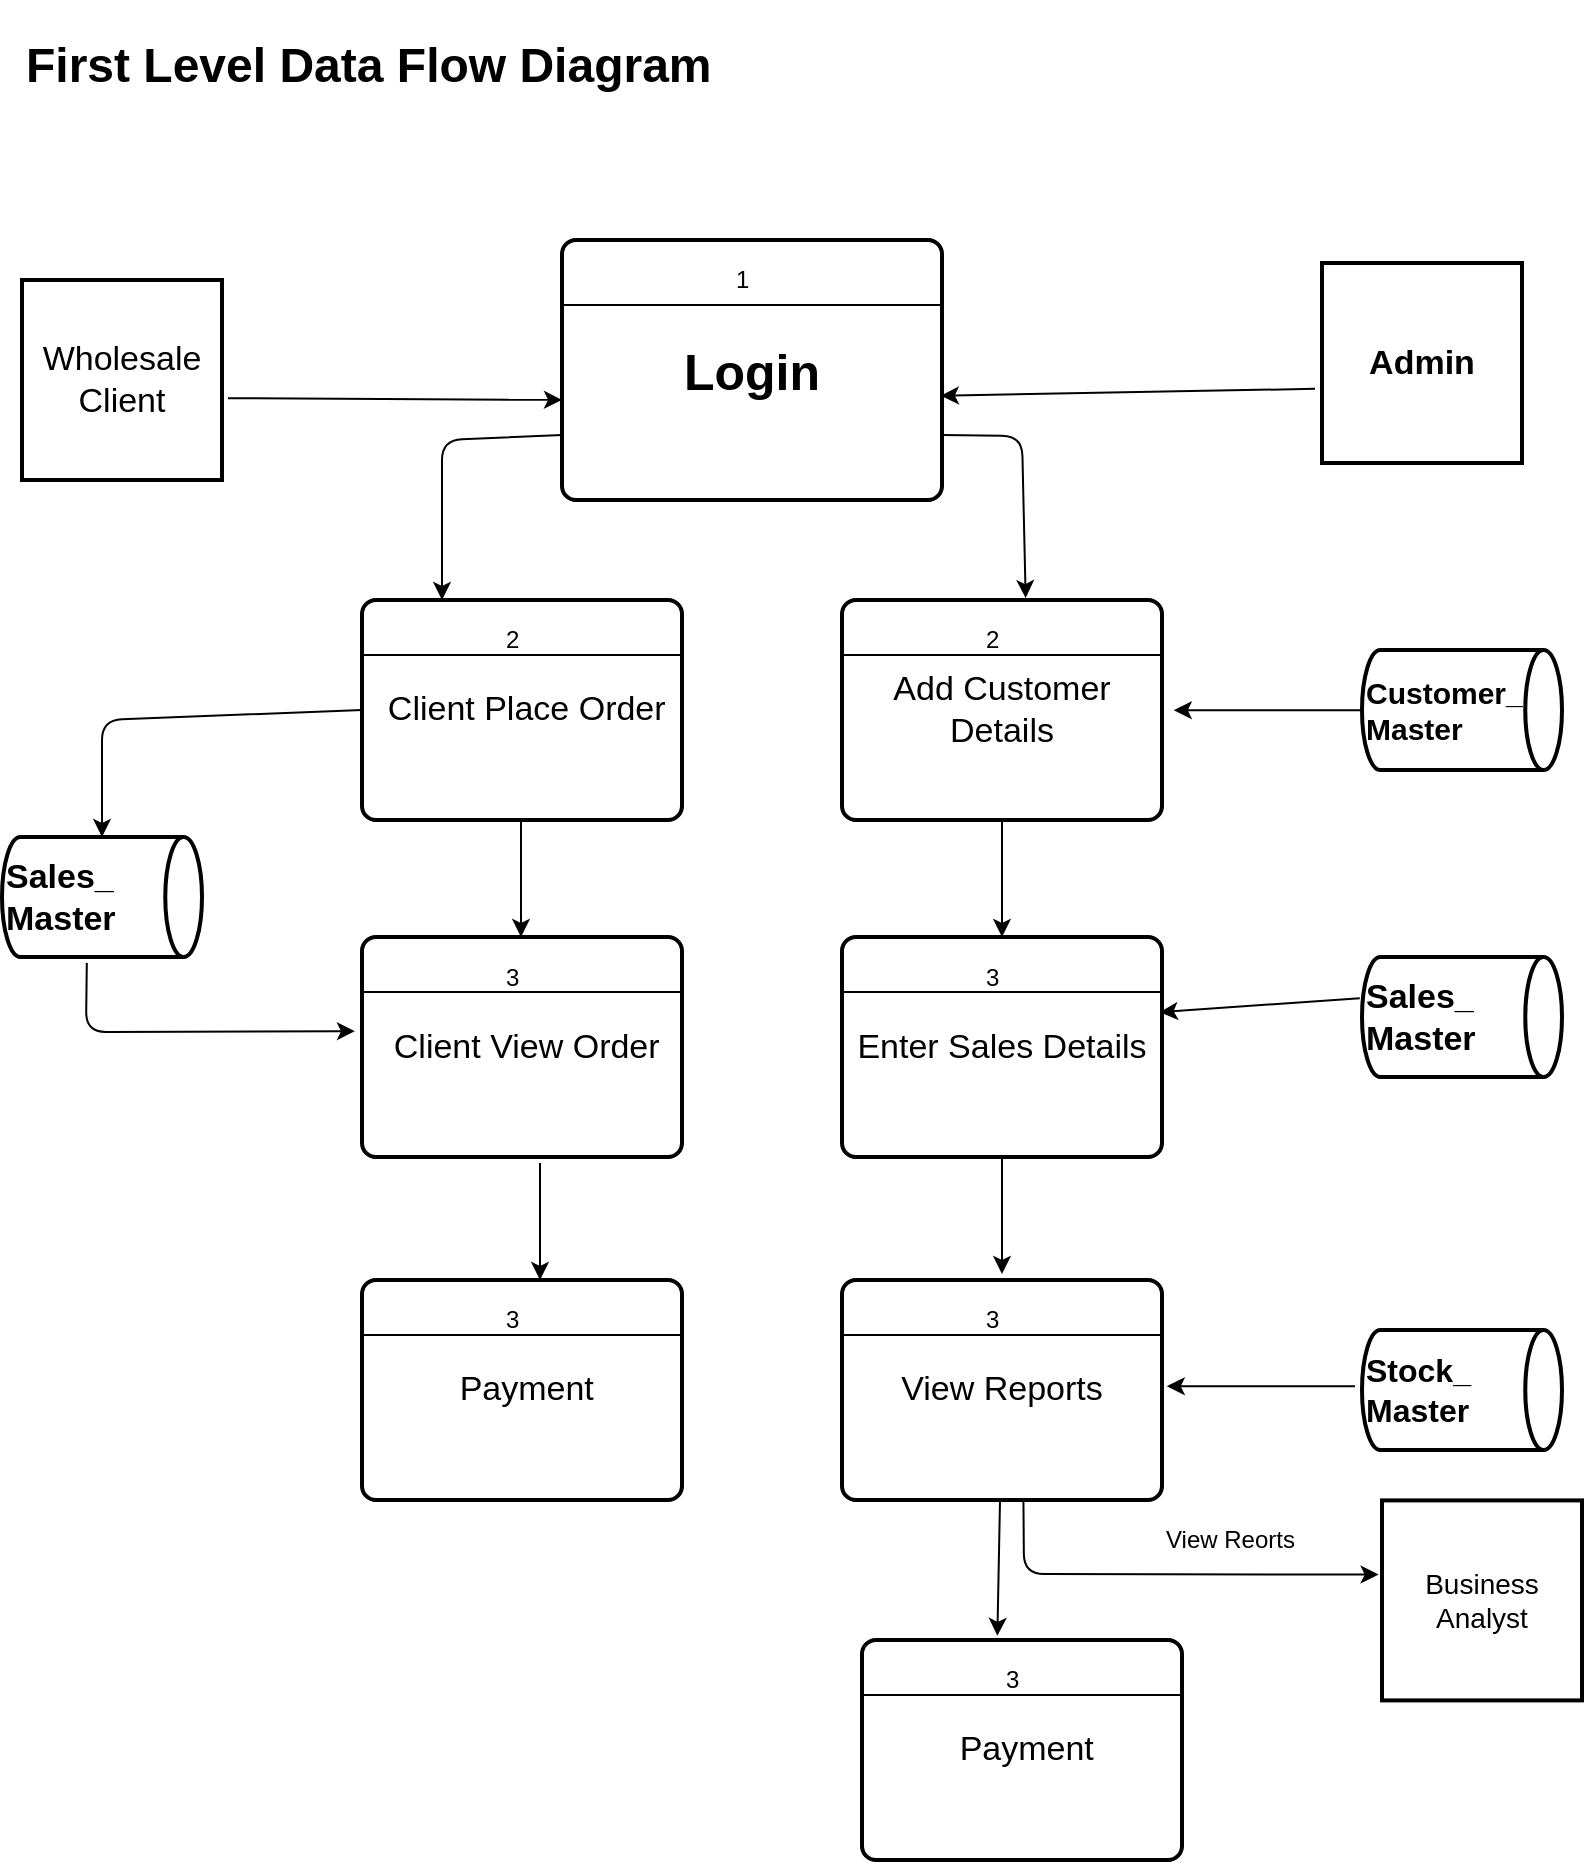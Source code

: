 <mxfile pages="1" version="11.2.4" type="device"><diagram id="76w3Qng4jmxBExW50t0-" name="Page-1"><mxGraphModel dx="1127" dy="708" grid="1" gridSize="10" guides="1" tooltips="1" connect="1" arrows="1" fold="1" page="1" pageScale="1" pageWidth="827" pageHeight="1169" math="0" shadow="0"><root><mxCell id="0"/><mxCell id="1" parent="0"/><mxCell id="blP8O1YQLMSDhtAjfE1Z-1" value="&lt;h2 style=&quot;font-size: 25px&quot;&gt;Login&lt;/h2&gt;" style="rounded=1;whiteSpace=wrap;html=1;absoluteArcSize=1;arcSize=14;strokeWidth=2;" vertex="1" parent="1"><mxGeometry x="300" y="180" width="190" height="130" as="geometry"/></mxCell><mxCell id="blP8O1YQLMSDhtAjfE1Z-2" value="1" style="text;html=1;resizable=0;points=[];autosize=1;align=left;verticalAlign=top;spacingTop=-4;" vertex="1" parent="1"><mxGeometry x="385" y="190" width="20" height="20" as="geometry"/></mxCell><mxCell id="blP8O1YQLMSDhtAjfE1Z-3" value="" style="endArrow=none;html=1;entryX=1;entryY=0.25;entryDx=0;entryDy=0;exitX=0;exitY=0.25;exitDx=0;exitDy=0;" edge="1" parent="1" source="blP8O1YQLMSDhtAjfE1Z-1" target="blP8O1YQLMSDhtAjfE1Z-1"><mxGeometry width="50" height="50" relative="1" as="geometry"><mxPoint x="300" y="250" as="sourcePoint"/><mxPoint x="350" y="200" as="targetPoint"/></mxGeometry></mxCell><mxCell id="blP8O1YQLMSDhtAjfE1Z-4" value="&lt;font style=&quot;font-size: 17px&quot;&gt;&amp;nbsp;Client Place Order&lt;/font&gt;" style="rounded=1;whiteSpace=wrap;html=1;absoluteArcSize=1;arcSize=14;strokeWidth=2;" vertex="1" parent="1"><mxGeometry x="200" y="360" width="160" height="110" as="geometry"/></mxCell><mxCell id="blP8O1YQLMSDhtAjfE1Z-5" value="2" style="text;html=1;resizable=0;points=[];autosize=1;align=left;verticalAlign=top;spacingTop=-4;" vertex="1" parent="1"><mxGeometry x="270" y="370" width="20" height="20" as="geometry"/></mxCell><mxCell id="blP8O1YQLMSDhtAjfE1Z-6" value="" style="endArrow=none;html=1;entryX=1;entryY=0.25;entryDx=0;entryDy=0;exitX=0;exitY=0.25;exitDx=0;exitDy=0;" edge="1" parent="1" source="blP8O1YQLMSDhtAjfE1Z-4" target="blP8O1YQLMSDhtAjfE1Z-4"><mxGeometry width="50" height="50" relative="1" as="geometry"><mxPoint x="200" y="430" as="sourcePoint"/><mxPoint x="250" y="380" as="targetPoint"/></mxGeometry></mxCell><mxCell id="blP8O1YQLMSDhtAjfE1Z-7" value="&lt;font style=&quot;font-size: 17px&quot;&gt;Add Customer Details&lt;/font&gt;" style="rounded=1;whiteSpace=wrap;html=1;absoluteArcSize=1;arcSize=14;strokeWidth=2;" vertex="1" parent="1"><mxGeometry x="440" y="360" width="160" height="110" as="geometry"/></mxCell><mxCell id="blP8O1YQLMSDhtAjfE1Z-8" value="2" style="text;html=1;resizable=0;points=[];autosize=1;align=left;verticalAlign=top;spacingTop=-4;" vertex="1" parent="1"><mxGeometry x="510" y="370" width="20" height="20" as="geometry"/></mxCell><mxCell id="blP8O1YQLMSDhtAjfE1Z-9" value="" style="endArrow=none;html=1;entryX=1;entryY=0.25;entryDx=0;entryDy=0;exitX=0;exitY=0.25;exitDx=0;exitDy=0;" edge="1" parent="1" source="blP8O1YQLMSDhtAjfE1Z-7" target="blP8O1YQLMSDhtAjfE1Z-7"><mxGeometry width="50" height="50" relative="1" as="geometry"><mxPoint x="440" y="430" as="sourcePoint"/><mxPoint x="490" y="380" as="targetPoint"/></mxGeometry></mxCell><mxCell id="blP8O1YQLMSDhtAjfE1Z-10" value="" style="endArrow=classic;html=1;entryX=0.25;entryY=0;entryDx=0;entryDy=0;exitX=0;exitY=0.75;exitDx=0;exitDy=0;" edge="1" parent="1" source="blP8O1YQLMSDhtAjfE1Z-1" target="blP8O1YQLMSDhtAjfE1Z-4"><mxGeometry width="50" height="50" relative="1" as="geometry"><mxPoint x="290" y="280" as="sourcePoint"/><mxPoint x="260" y="270" as="targetPoint"/><Array as="points"><mxPoint x="240" y="280"/></Array></mxGeometry></mxCell><mxCell id="blP8O1YQLMSDhtAjfE1Z-11" value="" style="endArrow=classic;html=1;exitX=1;exitY=0.75;exitDx=0;exitDy=0;entryX=0.574;entryY=-0.009;entryDx=0;entryDy=0;entryPerimeter=0;" edge="1" parent="1" source="blP8O1YQLMSDhtAjfE1Z-1" target="blP8O1YQLMSDhtAjfE1Z-7"><mxGeometry width="50" height="50" relative="1" as="geometry"><mxPoint x="520" y="260" as="sourcePoint"/><mxPoint x="530" y="350" as="targetPoint"/><Array as="points"><mxPoint x="530" y="278"/></Array></mxGeometry></mxCell><mxCell id="blP8O1YQLMSDhtAjfE1Z-12" value="&lt;font style=&quot;font-size: 17px&quot;&gt;Enter Sales Details&lt;br&gt;&lt;/font&gt;" style="rounded=1;whiteSpace=wrap;html=1;absoluteArcSize=1;arcSize=14;strokeWidth=2;" vertex="1" parent="1"><mxGeometry x="440" y="528.5" width="160" height="110" as="geometry"/></mxCell><mxCell id="blP8O1YQLMSDhtAjfE1Z-13" value="&lt;div&gt;3&lt;/div&gt;&lt;div&gt;&lt;br&gt;&lt;/div&gt;" style="text;html=1;resizable=0;points=[];autosize=1;align=left;verticalAlign=top;spacingTop=-4;" vertex="1" parent="1"><mxGeometry x="510" y="538.5" width="20" height="30" as="geometry"/></mxCell><mxCell id="blP8O1YQLMSDhtAjfE1Z-14" value="" style="endArrow=none;html=1;entryX=1;entryY=0.25;entryDx=0;entryDy=0;exitX=0;exitY=0.25;exitDx=0;exitDy=0;" edge="1" parent="1" source="blP8O1YQLMSDhtAjfE1Z-12" target="blP8O1YQLMSDhtAjfE1Z-12"><mxGeometry width="50" height="50" relative="1" as="geometry"><mxPoint x="440" y="598.5" as="sourcePoint"/><mxPoint x="490" y="548.5" as="targetPoint"/></mxGeometry></mxCell><mxCell id="blP8O1YQLMSDhtAjfE1Z-16" value="" style="endArrow=classic;html=1;exitX=0.5;exitY=1;exitDx=0;exitDy=0;entryX=0.5;entryY=0;entryDx=0;entryDy=0;" edge="1" parent="1" source="blP8O1YQLMSDhtAjfE1Z-7" target="blP8O1YQLMSDhtAjfE1Z-12"><mxGeometry width="50" height="50" relative="1" as="geometry"><mxPoint x="485" y="520" as="sourcePoint"/><mxPoint x="540" y="520" as="targetPoint"/></mxGeometry></mxCell><mxCell id="blP8O1YQLMSDhtAjfE1Z-17" value="&lt;font style=&quot;font-size: 17px&quot;&gt;View Reports&lt;/font&gt;" style="rounded=1;whiteSpace=wrap;html=1;absoluteArcSize=1;arcSize=14;strokeWidth=2;" vertex="1" parent="1"><mxGeometry x="440" y="700" width="160" height="110" as="geometry"/></mxCell><mxCell id="blP8O1YQLMSDhtAjfE1Z-18" value="&lt;div&gt;3&lt;/div&gt;&lt;div&gt;&lt;br&gt;&lt;/div&gt;" style="text;html=1;resizable=0;points=[];autosize=1;align=left;verticalAlign=top;spacingTop=-4;" vertex="1" parent="1"><mxGeometry x="510" y="710" width="20" height="30" as="geometry"/></mxCell><mxCell id="blP8O1YQLMSDhtAjfE1Z-19" value="" style="endArrow=none;html=1;entryX=1;entryY=0.25;entryDx=0;entryDy=0;exitX=0;exitY=0.25;exitDx=0;exitDy=0;" edge="1" parent="1" source="blP8O1YQLMSDhtAjfE1Z-17" target="blP8O1YQLMSDhtAjfE1Z-17"><mxGeometry width="50" height="50" relative="1" as="geometry"><mxPoint x="440" y="770" as="sourcePoint"/><mxPoint x="490" y="720" as="targetPoint"/></mxGeometry></mxCell><mxCell id="blP8O1YQLMSDhtAjfE1Z-20" value="" style="endArrow=classic;html=1;exitX=0.5;exitY=1;exitDx=0;exitDy=0;entryX=0.5;entryY=0;entryDx=0;entryDy=0;" edge="1" parent="1"><mxGeometry width="50" height="50" relative="1" as="geometry"><mxPoint x="520" y="638.5" as="sourcePoint"/><mxPoint x="520" y="697.0" as="targetPoint"/></mxGeometry></mxCell><mxCell id="blP8O1YQLMSDhtAjfE1Z-23" value="Business Analyst" style="strokeWidth=2;whiteSpace=wrap;html=1;align=center;fontSize=14;" vertex="1" parent="1"><mxGeometry x="710" y="810.206" width="100" height="100" as="geometry"/></mxCell><mxCell id="blP8O1YQLMSDhtAjfE1Z-24" value="&lt;div style=&quot;font-size: 17px&quot; align=&quot;center&quot;&gt;&lt;b&gt;Admin&lt;/b&gt;&lt;/div&gt;" style="strokeWidth=2;whiteSpace=wrap;html=1;align=center;fontSize=14;" vertex="1" parent="1"><mxGeometry x="680" y="191.5" width="100" height="100" as="geometry"/></mxCell><mxCell id="blP8O1YQLMSDhtAjfE1Z-25" value="&lt;div style=&quot;font-size: 17px&quot;&gt;&lt;font style=&quot;font-size: 17px&quot;&gt;Wholesale&lt;/font&gt;&lt;/div&gt;&lt;div style=&quot;font-size: 17px&quot; align=&quot;center&quot;&gt;&lt;font style=&quot;font-size: 17px&quot;&gt;Client&lt;/font&gt;&lt;/div&gt;" style="strokeWidth=2;whiteSpace=wrap;html=1;align=center;fontSize=14;" vertex="1" parent="1"><mxGeometry x="30" y="200" width="100" height="100" as="geometry"/></mxCell><mxCell id="blP8O1YQLMSDhtAjfE1Z-26" value="" style="endArrow=classic;html=1;exitX=0.567;exitY=1.007;exitDx=0;exitDy=0;exitPerimeter=0;entryX=-0.017;entryY=0.371;entryDx=0;entryDy=0;entryPerimeter=0;" edge="1" parent="1" source="blP8O1YQLMSDhtAjfE1Z-17" target="blP8O1YQLMSDhtAjfE1Z-23"><mxGeometry width="50" height="50" relative="1" as="geometry"><mxPoint x="630" y="790" as="sourcePoint"/><mxPoint x="680" y="740" as="targetPoint"/><Array as="points"><mxPoint x="531" y="847"/></Array></mxGeometry></mxCell><mxCell id="blP8O1YQLMSDhtAjfE1Z-27" value="View Reorts" style="text;html=1;resizable=0;points=[];autosize=1;align=left;verticalAlign=top;spacingTop=-4;" vertex="1" parent="1"><mxGeometry x="600" y="820" width="80" height="20" as="geometry"/></mxCell><mxCell id="blP8O1YQLMSDhtAjfE1Z-29" value="&lt;div style=&quot;font-size: 15px&quot; align=&quot;left&quot;&gt;&lt;font style=&quot;font-size: 15px&quot;&gt;&lt;b&gt;Customer_&lt;/b&gt;&lt;/font&gt;&lt;/div&gt;&lt;div style=&quot;font-size: 15px&quot; align=&quot;left&quot;&gt;&lt;font style=&quot;font-size: 15px&quot;&gt;&lt;b&gt;Master&lt;/b&gt;&lt;/font&gt;&lt;/div&gt;" style="strokeWidth=2;html=1;shape=mxgraph.flowchart.direct_data;whiteSpace=wrap;align=left;" vertex="1" parent="1"><mxGeometry x="700" y="385" width="100" height="60" as="geometry"/></mxCell><mxCell id="blP8O1YQLMSDhtAjfE1Z-30" value="&lt;div style=&quot;font-size: 17px&quot; align=&quot;left&quot;&gt;&lt;font style=&quot;font-size: 17px&quot;&gt;&lt;b&gt;Sales_&lt;/b&gt;&lt;/font&gt;&lt;/div&gt;&lt;div style=&quot;font-size: 17px&quot; align=&quot;left&quot;&gt;&lt;font style=&quot;font-size: 17px&quot;&gt;&lt;b&gt;Master&lt;/b&gt;&lt;/font&gt;&lt;/div&gt;" style="strokeWidth=2;html=1;shape=mxgraph.flowchart.direct_data;whiteSpace=wrap;align=left;" vertex="1" parent="1"><mxGeometry x="20" y="478.5" width="100" height="60" as="geometry"/></mxCell><mxCell id="blP8O1YQLMSDhtAjfE1Z-31" value="&lt;div style=&quot;font-size: 16px&quot; align=&quot;left&quot;&gt;&lt;font style=&quot;font-size: 16px&quot;&gt;&lt;b&gt;Stock_&lt;/b&gt;&lt;/font&gt;&lt;/div&gt;&lt;div style=&quot;font-size: 16px&quot; align=&quot;left&quot;&gt;&lt;font style=&quot;font-size: 16px&quot;&gt;&lt;b&gt;Master&lt;/b&gt;&lt;/font&gt;&lt;/div&gt;" style="strokeWidth=2;html=1;shape=mxgraph.flowchart.direct_data;whiteSpace=wrap;align=left;" vertex="1" parent="1"><mxGeometry x="700" y="725" width="100" height="60" as="geometry"/></mxCell><mxCell id="blP8O1YQLMSDhtAjfE1Z-32" value="" style="endArrow=classic;html=1;entryX=1.015;entryY=0.601;entryDx=0;entryDy=0;entryPerimeter=0;exitX=-0.035;exitY=0.685;exitDx=0;exitDy=0;exitPerimeter=0;" edge="1" parent="1"><mxGeometry width="50" height="50" relative="1" as="geometry"><mxPoint x="696.5" y="753.1" as="sourcePoint"/><mxPoint x="602.4" y="753.11" as="targetPoint"/></mxGeometry></mxCell><mxCell id="blP8O1YQLMSDhtAjfE1Z-33" value="" style="endArrow=classic;html=1;entryX=1.015;entryY=0.601;entryDx=0;entryDy=0;entryPerimeter=0;exitX=-0.035;exitY=0.685;exitDx=0;exitDy=0;exitPerimeter=0;" edge="1" parent="1"><mxGeometry width="50" height="50" relative="1" as="geometry"><mxPoint x="700.0" y="415.1" as="sourcePoint"/><mxPoint x="605.9" y="415.11" as="targetPoint"/></mxGeometry></mxCell><mxCell id="blP8O1YQLMSDhtAjfE1Z-36" value="&lt;font style=&quot;font-size: 17px&quot;&gt;&amp;nbsp;Client View Order&lt;/font&gt;" style="rounded=1;whiteSpace=wrap;html=1;absoluteArcSize=1;arcSize=14;strokeWidth=2;" vertex="1" parent="1"><mxGeometry x="200" y="528.5" width="160" height="110" as="geometry"/></mxCell><mxCell id="blP8O1YQLMSDhtAjfE1Z-37" value="3" style="text;html=1;resizable=0;points=[];autosize=1;align=left;verticalAlign=top;spacingTop=-4;" vertex="1" parent="1"><mxGeometry x="270" y="538.5" width="20" height="20" as="geometry"/></mxCell><mxCell id="blP8O1YQLMSDhtAjfE1Z-38" value="" style="endArrow=none;html=1;entryX=1;entryY=0.25;entryDx=0;entryDy=0;exitX=0;exitY=0.25;exitDx=0;exitDy=0;" edge="1" parent="1" source="blP8O1YQLMSDhtAjfE1Z-36" target="blP8O1YQLMSDhtAjfE1Z-36"><mxGeometry width="50" height="50" relative="1" as="geometry"><mxPoint x="200" y="598.5" as="sourcePoint"/><mxPoint x="250" y="548.5" as="targetPoint"/></mxGeometry></mxCell><mxCell id="blP8O1YQLMSDhtAjfE1Z-39" value="&lt;font style=&quot;font-size: 17px&quot;&gt;&amp;nbsp;Payment&lt;/font&gt;" style="rounded=1;whiteSpace=wrap;html=1;absoluteArcSize=1;arcSize=14;strokeWidth=2;" vertex="1" parent="1"><mxGeometry x="200" y="700" width="160" height="110" as="geometry"/></mxCell><mxCell id="blP8O1YQLMSDhtAjfE1Z-40" value="3" style="text;html=1;resizable=0;points=[];autosize=1;align=left;verticalAlign=top;spacingTop=-4;" vertex="1" parent="1"><mxGeometry x="270" y="710" width="20" height="20" as="geometry"/></mxCell><mxCell id="blP8O1YQLMSDhtAjfE1Z-41" value="" style="endArrow=none;html=1;entryX=1;entryY=0.25;entryDx=0;entryDy=0;exitX=0;exitY=0.25;exitDx=0;exitDy=0;" edge="1" parent="1" source="blP8O1YQLMSDhtAjfE1Z-39" target="blP8O1YQLMSDhtAjfE1Z-39"><mxGeometry width="50" height="50" relative="1" as="geometry"><mxPoint x="200" y="770" as="sourcePoint"/><mxPoint x="250" y="720" as="targetPoint"/></mxGeometry></mxCell><mxCell id="blP8O1YQLMSDhtAjfE1Z-42" value="&lt;font style=&quot;font-size: 17px&quot;&gt;&amp;nbsp;Payment&lt;/font&gt;" style="rounded=1;whiteSpace=wrap;html=1;absoluteArcSize=1;arcSize=14;strokeWidth=2;" vertex="1" parent="1"><mxGeometry x="450" y="880" width="160" height="110" as="geometry"/></mxCell><mxCell id="blP8O1YQLMSDhtAjfE1Z-43" value="3" style="text;html=1;resizable=0;points=[];autosize=1;align=left;verticalAlign=top;spacingTop=-4;" vertex="1" parent="1"><mxGeometry x="520" y="890" width="20" height="20" as="geometry"/></mxCell><mxCell id="blP8O1YQLMSDhtAjfE1Z-44" value="" style="endArrow=none;html=1;entryX=1;entryY=0.25;entryDx=0;entryDy=0;exitX=0;exitY=0.25;exitDx=0;exitDy=0;" edge="1" parent="1" source="blP8O1YQLMSDhtAjfE1Z-42" target="blP8O1YQLMSDhtAjfE1Z-42"><mxGeometry width="50" height="50" relative="1" as="geometry"><mxPoint x="450" y="950" as="sourcePoint"/><mxPoint x="500" y="900" as="targetPoint"/></mxGeometry></mxCell><mxCell id="blP8O1YQLMSDhtAjfE1Z-45" value="&lt;div style=&quot;font-size: 17px&quot; align=&quot;left&quot;&gt;&lt;font style=&quot;font-size: 17px&quot;&gt;&lt;b&gt;Sales_&lt;/b&gt;&lt;/font&gt;&lt;/div&gt;&lt;div style=&quot;font-size: 17px&quot; align=&quot;left&quot;&gt;&lt;font style=&quot;font-size: 17px&quot;&gt;&lt;b&gt;Master&lt;/b&gt;&lt;/font&gt;&lt;/div&gt;" style="strokeWidth=2;html=1;shape=mxgraph.flowchart.direct_data;whiteSpace=wrap;align=left;" vertex="1" parent="1"><mxGeometry x="700" y="538.5" width="100" height="60" as="geometry"/></mxCell><mxCell id="blP8O1YQLMSDhtAjfE1Z-46" value="" style="endArrow=classic;html=1;entryX=0;entryY=0.615;entryDx=0;entryDy=0;entryPerimeter=0;exitX=1.03;exitY=0.591;exitDx=0;exitDy=0;exitPerimeter=0;" edge="1" parent="1" source="blP8O1YQLMSDhtAjfE1Z-25" target="blP8O1YQLMSDhtAjfE1Z-1"><mxGeometry width="50" height="50" relative="1" as="geometry"><mxPoint x="150" y="270" as="sourcePoint"/><mxPoint x="200" y="220" as="targetPoint"/></mxGeometry></mxCell><mxCell id="blP8O1YQLMSDhtAjfE1Z-47" value="" style="endArrow=classic;html=1;exitX=-0.035;exitY=0.629;exitDx=0;exitDy=0;exitPerimeter=0;entryX=0.997;entryY=0.599;entryDx=0;entryDy=0;entryPerimeter=0;" edge="1" parent="1" source="blP8O1YQLMSDhtAjfE1Z-24" target="blP8O1YQLMSDhtAjfE1Z-1"><mxGeometry width="50" height="50" relative="1" as="geometry"><mxPoint x="560" y="250" as="sourcePoint"/><mxPoint x="495" y="253" as="targetPoint"/></mxGeometry></mxCell><mxCell id="blP8O1YQLMSDhtAjfE1Z-50" value="" style="endArrow=classic;html=1;exitX=0.5;exitY=1;exitDx=0;exitDy=0;entryX=0.5;entryY=0;entryDx=0;entryDy=0;" edge="1" parent="1"><mxGeometry width="50" height="50" relative="1" as="geometry"><mxPoint x="279.5" y="470" as="sourcePoint"/><mxPoint x="279.5" y="528.5" as="targetPoint"/></mxGeometry></mxCell><mxCell id="blP8O1YQLMSDhtAjfE1Z-51" value="" style="endArrow=classic;html=1;exitX=0.5;exitY=1;exitDx=0;exitDy=0;entryX=0.5;entryY=0;entryDx=0;entryDy=0;" edge="1" parent="1"><mxGeometry width="50" height="50" relative="1" as="geometry"><mxPoint x="289.0" y="641.5" as="sourcePoint"/><mxPoint x="289.0" y="700.0" as="targetPoint"/></mxGeometry></mxCell><mxCell id="blP8O1YQLMSDhtAjfE1Z-52" value="" style="endArrow=classic;html=1;exitX=0.5;exitY=1;exitDx=0;exitDy=0;entryX=0.423;entryY=-0.019;entryDx=0;entryDy=0;entryPerimeter=0;" edge="1" parent="1" target="blP8O1YQLMSDhtAjfE1Z-42"><mxGeometry width="50" height="50" relative="1" as="geometry"><mxPoint x="519.0" y="810.5" as="sourcePoint"/><mxPoint x="519.0" y="869.0" as="targetPoint"/></mxGeometry></mxCell><mxCell id="blP8O1YQLMSDhtAjfE1Z-53" value="" style="endArrow=classic;html=1;entryX=0.5;entryY=0;entryDx=0;entryDy=0;entryPerimeter=0;exitX=0;exitY=0.5;exitDx=0;exitDy=0;" edge="1" parent="1" source="blP8O1YQLMSDhtAjfE1Z-4" target="blP8O1YQLMSDhtAjfE1Z-30"><mxGeometry width="50" height="50" relative="1" as="geometry"><mxPoint x="190" y="415" as="sourcePoint"/><mxPoint x="70" y="470" as="targetPoint"/><Array as="points"><mxPoint x="70" y="420"/></Array></mxGeometry></mxCell><mxCell id="blP8O1YQLMSDhtAjfE1Z-54" value="" style="endArrow=classic;html=1;entryX=-0.022;entryY=0.428;entryDx=0;entryDy=0;entryPerimeter=0;exitX=0.424;exitY=1.049;exitDx=0;exitDy=0;exitPerimeter=0;" edge="1" parent="1" source="blP8O1YQLMSDhtAjfE1Z-30" target="blP8O1YQLMSDhtAjfE1Z-36"><mxGeometry width="50" height="50" relative="1" as="geometry"><mxPoint x="90" y="620" as="sourcePoint"/><mxPoint x="140" y="570" as="targetPoint"/><Array as="points"><mxPoint x="62" y="576"/></Array></mxGeometry></mxCell><mxCell id="blP8O1YQLMSDhtAjfE1Z-55" value="&lt;h1&gt;First Level Data Flow Diagram&lt;/h1&gt;" style="text;html=1;resizable=0;points=[];autosize=1;align=left;verticalAlign=top;spacingTop=-4;" vertex="1" parent="1"><mxGeometry x="30" y="60" width="360" height="50" as="geometry"/></mxCell><mxCell id="blP8O1YQLMSDhtAjfE1Z-56" value="" style="endArrow=classic;html=1;exitX=-0.011;exitY=0.343;exitDx=0;exitDy=0;exitPerimeter=0;entryX=0.993;entryY=0.342;entryDx=0;entryDy=0;entryPerimeter=0;" edge="1" parent="1" source="blP8O1YQLMSDhtAjfE1Z-45" target="blP8O1YQLMSDhtAjfE1Z-12"><mxGeometry width="50" height="50" relative="1" as="geometry"><mxPoint x="630" y="600" as="sourcePoint"/><mxPoint x="600" y="556" as="targetPoint"/></mxGeometry></mxCell></root></mxGraphModel></diagram></mxfile>